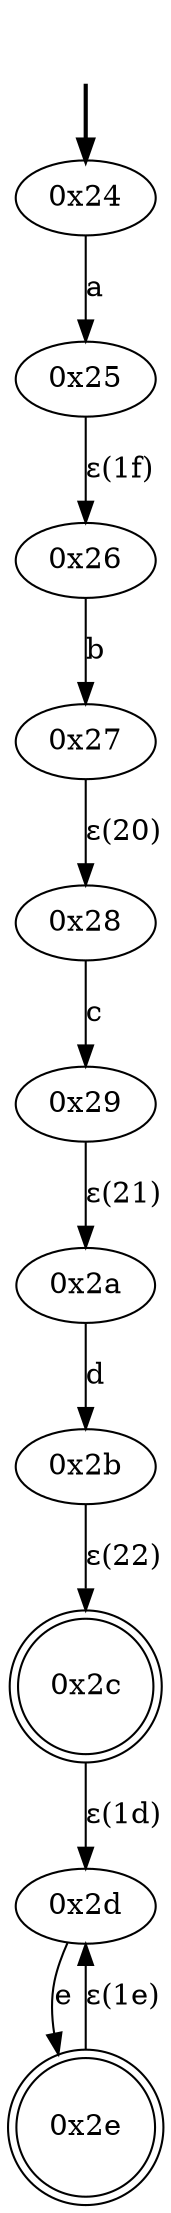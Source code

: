 digraph {
	fake [style=invisible]
	"0x24" [root=true]
	"0x25"
	"0x26"
	"0x27"
	"0x28"
	"0x29"
	"0x2a"
	"0x2b"
	"0x2c" [shape=doublecircle]
	"0x2d"
	"0x2e" [shape=doublecircle]
	fake -> "0x24" [style=bold]
	"0x24" -> "0x25" [label=a]
	"0x26" -> "0x27" [label=b]
	"0x25" -> "0x26" [label="ε(1f)"]
	"0x28" -> "0x29" [label=c]
	"0x27" -> "0x28" [label="ε(20)"]
	"0x2a" -> "0x2b" [label=d]
	"0x29" -> "0x2a" [label="ε(21)"]
	"0x2c" -> "0x2d" [label="ε(1d)"]
	"0x2d" -> "0x2e" [label=e]
	"0x2e" -> "0x2d" [label="ε(1e)"]
	"0x2b" -> "0x2c" [label="ε(22)"]
}
